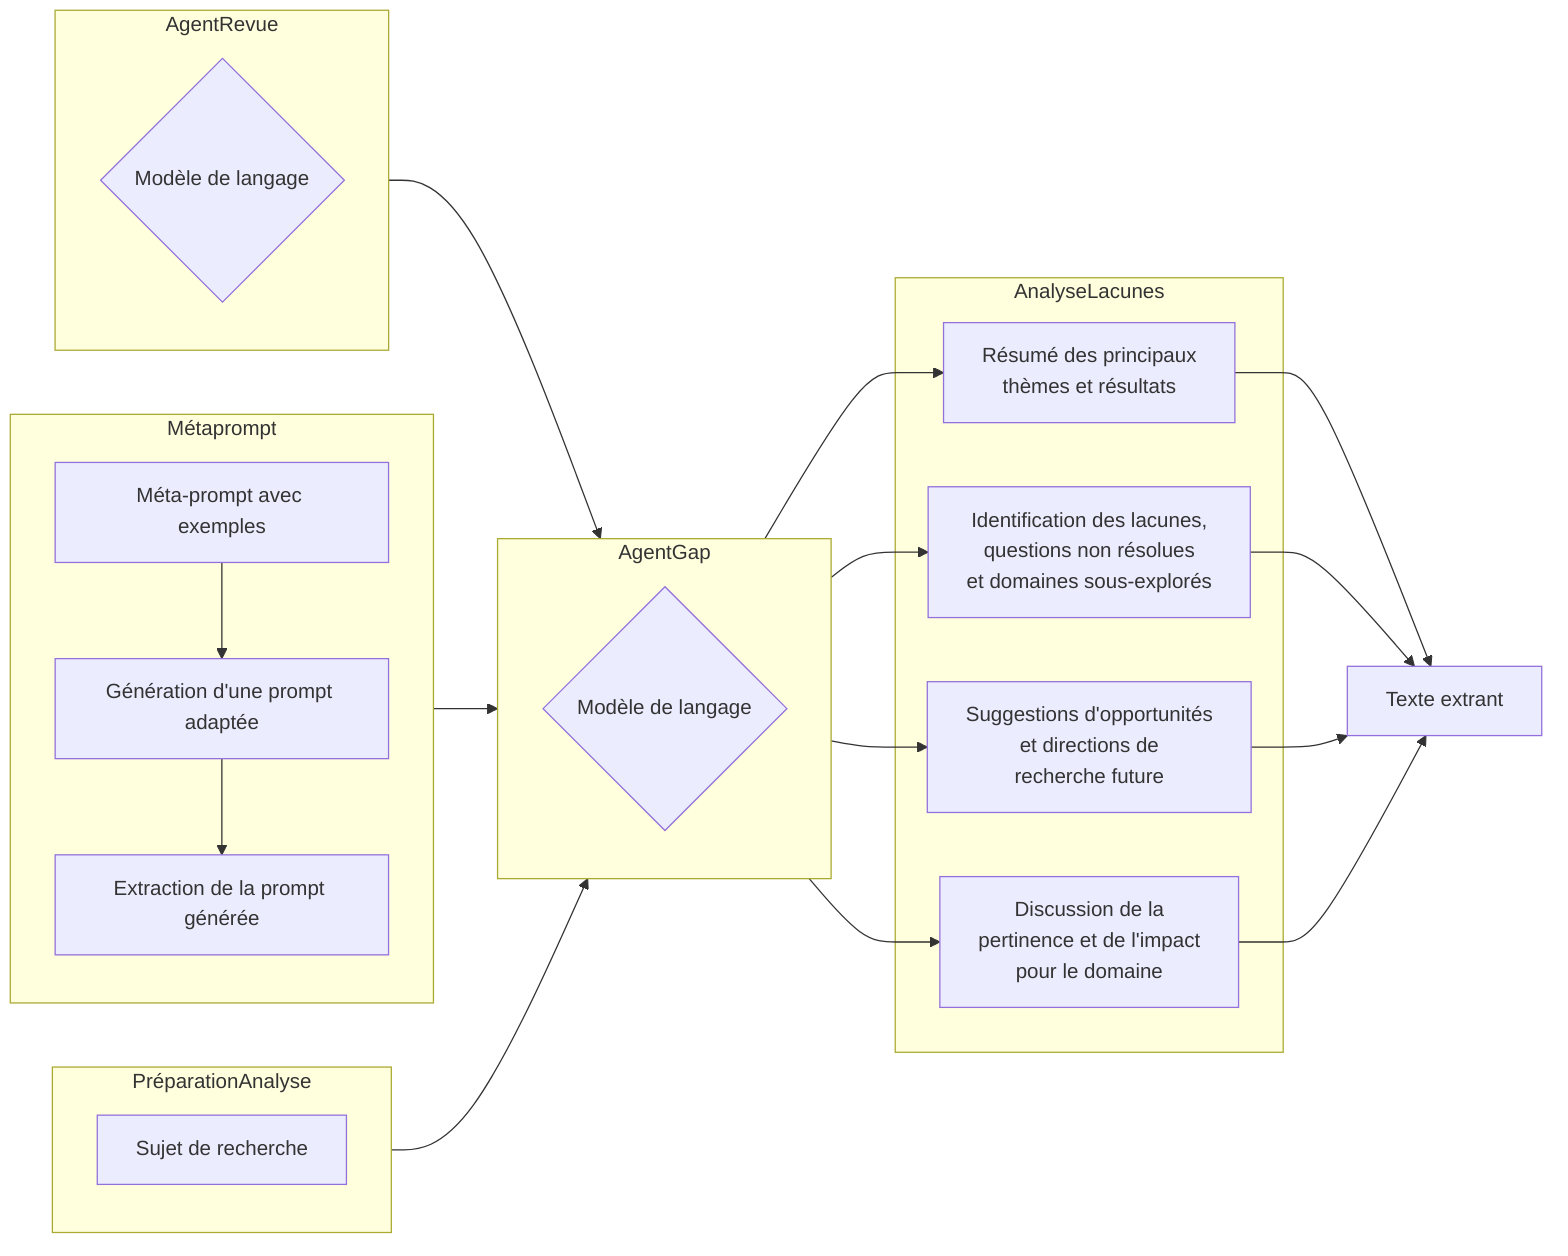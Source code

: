 graph LR
subgraph PréparationAnalyse
    A[Sujet de recherche] 
end

subgraph AgentGap
C{Modèle de langage} 
end

subgraph AgentRevue
O{Modèle de langage} 
end

AgentRevue --> AgentGap

subgraph Métaprompt
    D[Méta-prompt avec exemples] --> E
    E[Génération d'une prompt adaptée] --> F
    F[Extraction de la prompt générée]  
end

Métaprompt --> AgentGap
PréparationAnalyse --> AgentGap

subgraph AnalyseLacunes
G[Résumé des principaux<br>thèmes et résultats] 
H[Identification des lacunes,<br>questions non résolues<br>et domaines sous-explorés]
I[Suggestions d'opportunités<br>et directions de<br>recherche future] 
J[Discussion de la<br>pertinence et de l'impact<br>pour le domaine]
end

G --> K[Texte extrant]
H --> K 
I --> K
J --> K

AgentGap --> G
AgentGap --> H
AgentGap --> I
AgentGap --> J